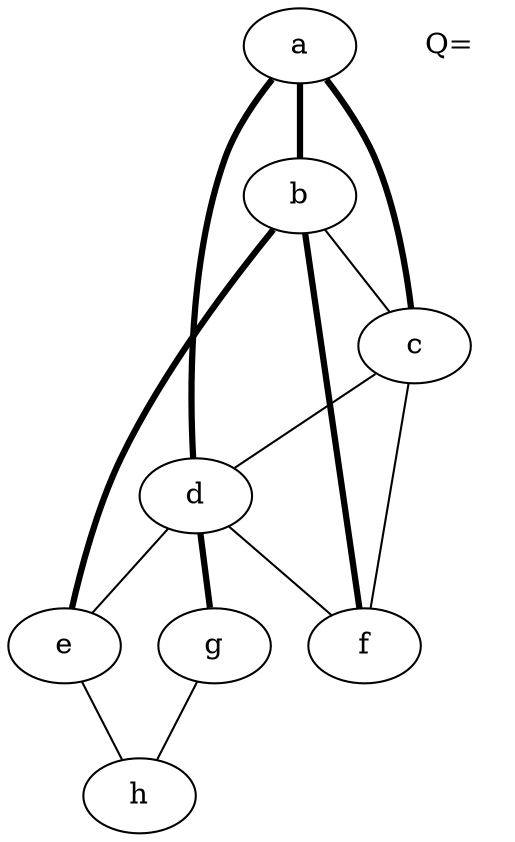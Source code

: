Graph {
a;
b;
c;
d;
e;
f;
g;
h;
a--d[label="", penwidth=3];
a--b[label="", penwidth=3];
a--c[label="", penwidth=3];
b--e[label="", penwidth=3];
b--f[label="", penwidth=3];
b--c[label="", penwidth=1];
c--d[label="", penwidth=1];
c--f[label="", penwidth=1];
d--e[label="", penwidth=1];
d--f[label="", penwidth=1];
d--g[label="", penwidth=3];
e--h[label="", penwidth=1];
g--h[label="", penwidth=1];
legend[label="Q=", color=white];
}